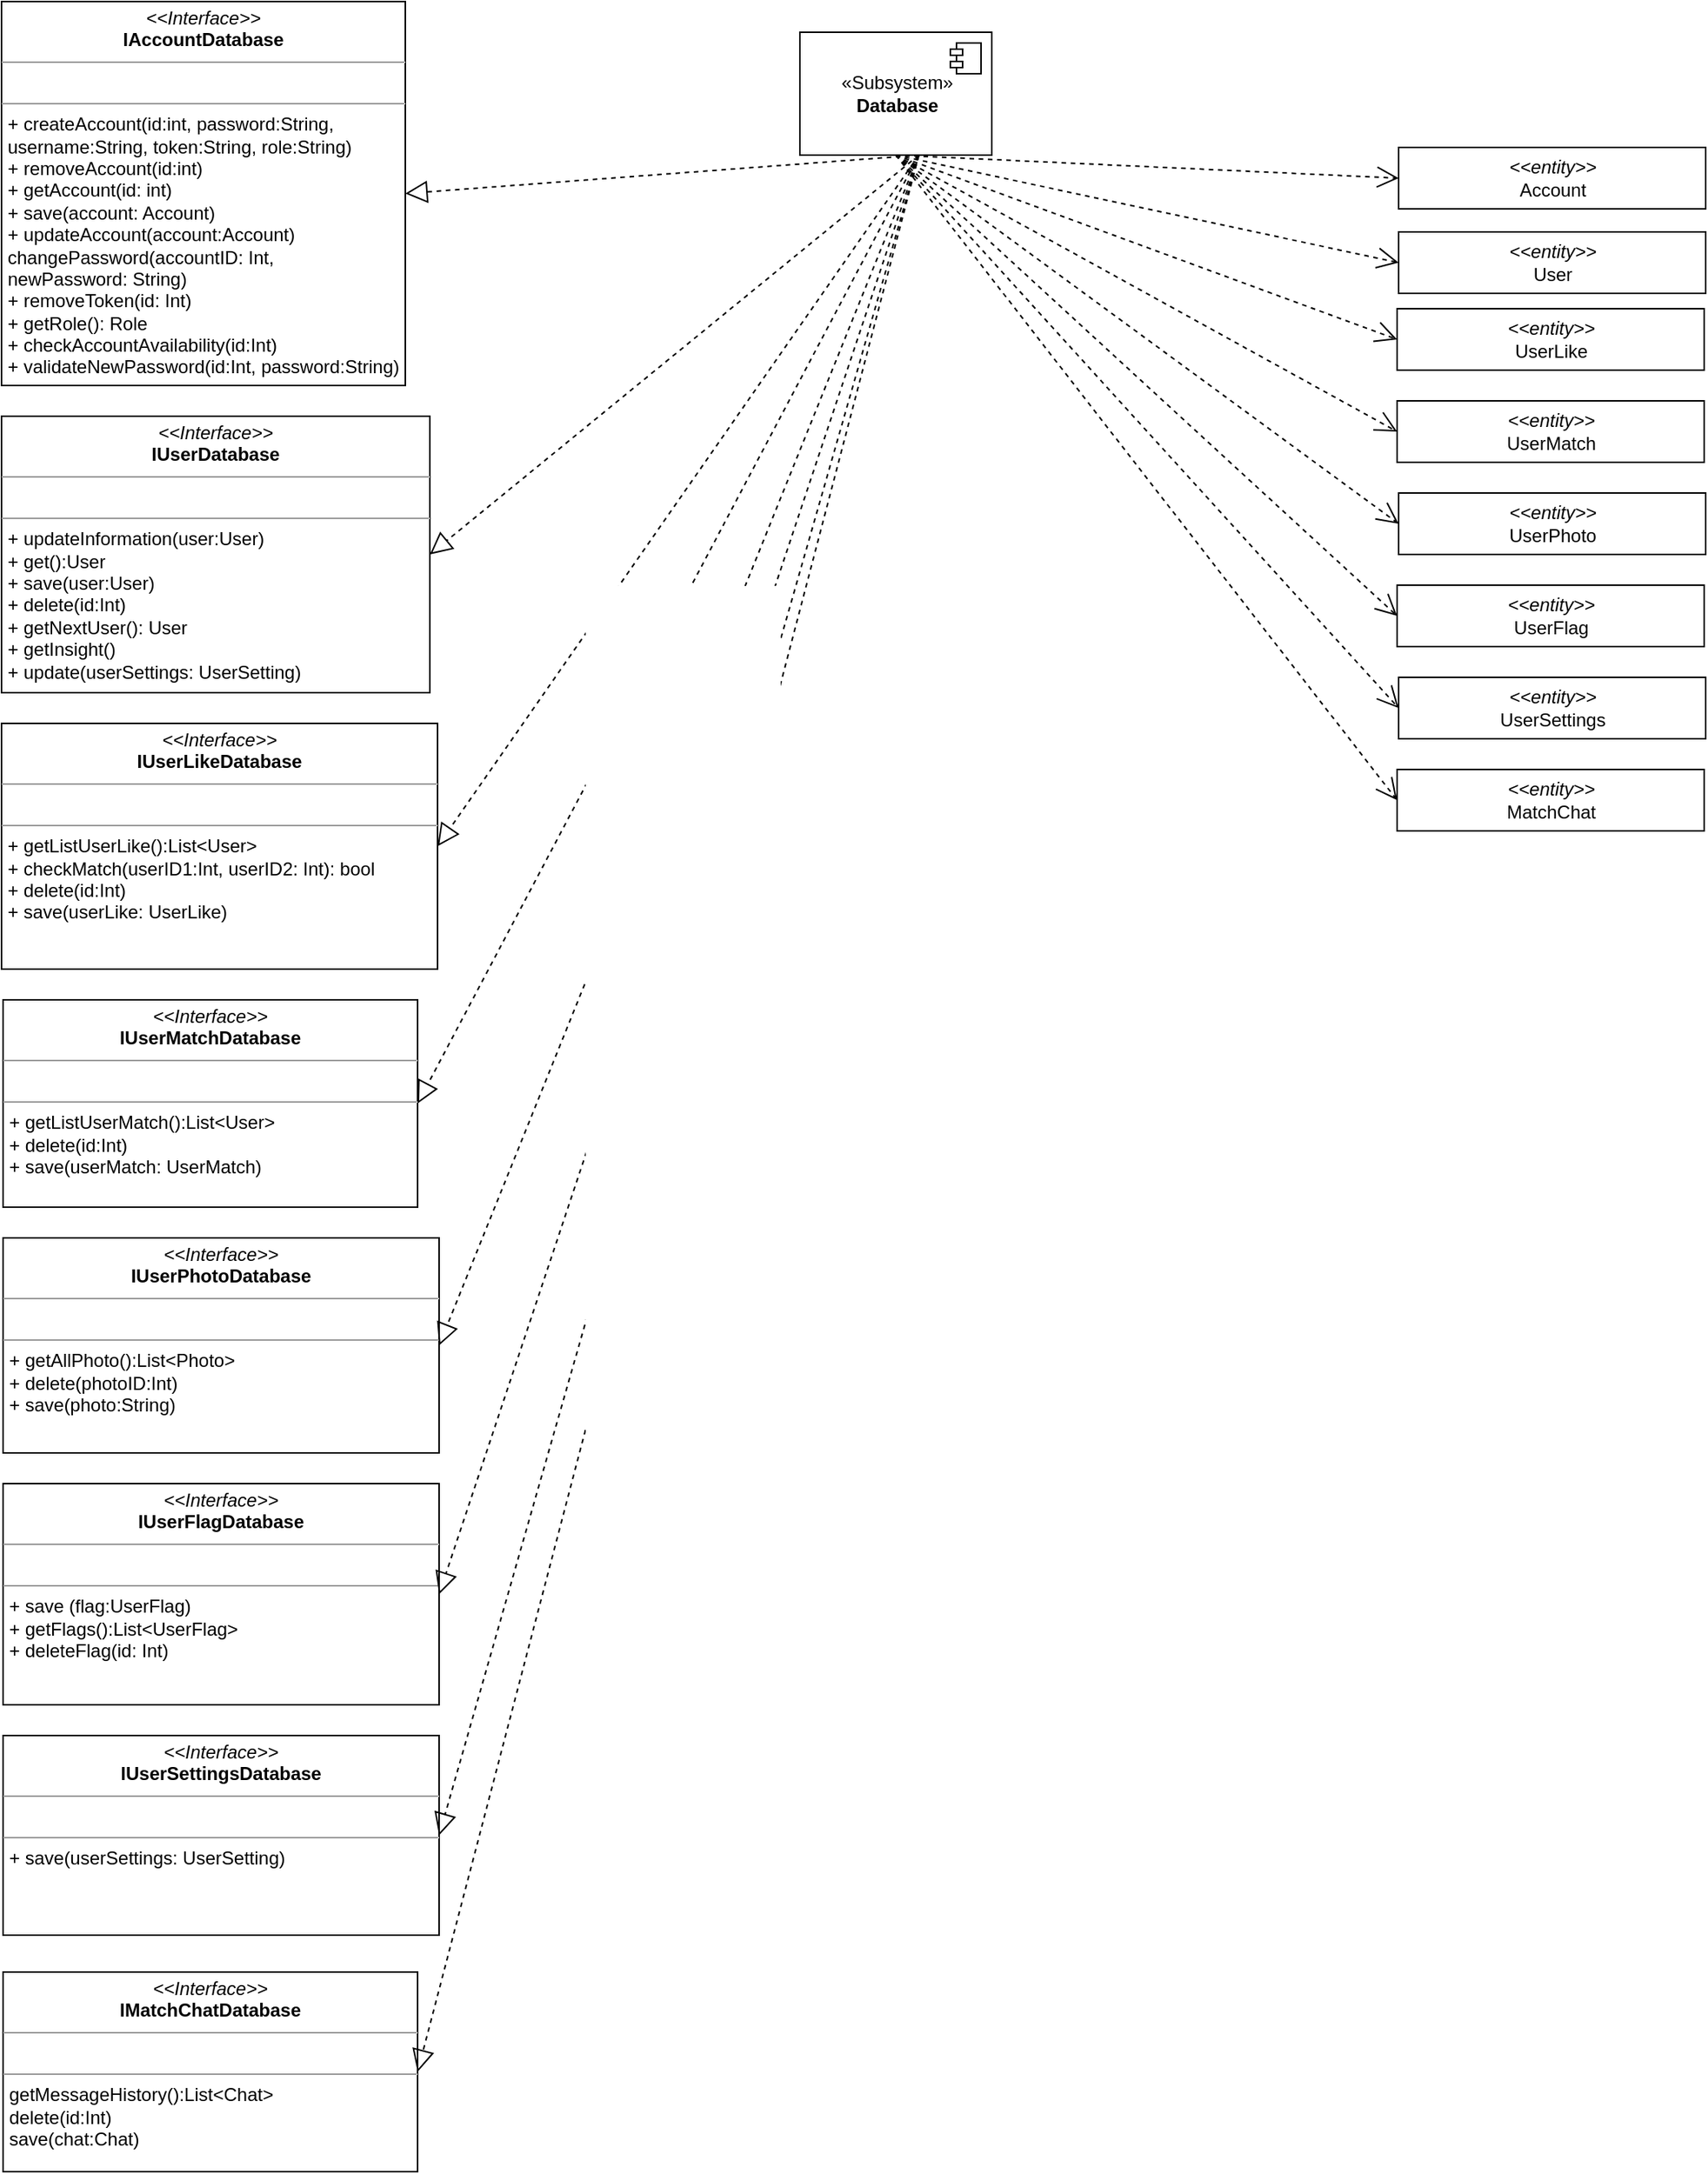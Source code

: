 <mxfile version="12.2.7" type="google" pages="1"><diagram id="g5EhVKfn1zxl6lAgUQTE" name="Page-1"><mxGraphModel dx="972" dy="534" grid="0" gridSize="10" guides="1" tooltips="1" connect="1" arrows="1" fold="1" page="1" pageScale="1" pageWidth="1500" pageHeight="400" math="0" shadow="0"><root><mxCell id="0"/><mxCell id="1" parent="0"/><mxCell id="fpUHSgdq3DvQ2MRlqa-m-2" value="&lt;p style=&quot;margin: 0px ; margin-top: 4px ; text-align: center&quot;&gt;&lt;i&gt;&amp;lt;&amp;lt;Interface&amp;gt;&amp;gt;&lt;/i&gt;&lt;br&gt;&lt;b&gt;IUserDatabase&lt;/b&gt;&lt;/p&gt;&lt;hr size=&quot;1&quot;&gt;&lt;p style=&quot;margin: 0px ; margin-left: 4px&quot;&gt;&lt;br&gt;&lt;/p&gt;&lt;hr size=&quot;1&quot;&gt;&lt;p style=&quot;margin: 0px ; margin-left: 4px&quot;&gt;+ updateInformation(user:User&lt;span&gt;)&lt;/span&gt;&lt;/p&gt;&lt;p style=&quot;margin: 0px ; margin-left: 4px&quot;&gt;&lt;span&gt;+ get():User&lt;/span&gt;&lt;/p&gt;&lt;p style=&quot;margin: 0px ; margin-left: 4px&quot;&gt;&lt;span&gt;+ save(user:User)&lt;/span&gt;&lt;/p&gt;&lt;p style=&quot;margin: 0px ; margin-left: 4px&quot;&gt;&lt;span&gt;+ delete(id:Int)&lt;/span&gt;&lt;/p&gt;&lt;p style=&quot;margin: 0px ; margin-left: 4px&quot;&gt;&lt;span&gt;+ getNextUser(): User&lt;/span&gt;&lt;/p&gt;&lt;p style=&quot;margin: 0px ; margin-left: 4px&quot;&gt;&lt;span&gt;+ getInsight()&lt;/span&gt;&lt;/p&gt;&lt;p style=&quot;margin: 0px ; margin-left: 4px&quot;&gt;+ update(userSettings: UserSetting)&lt;span&gt;&lt;br&gt;&lt;/span&gt;&lt;/p&gt;" style="verticalAlign=top;align=left;overflow=fill;fontSize=12;fontFamily=Helvetica;html=1;" parent="1" vertex="1"><mxGeometry x="680" y="270" width="279" height="180" as="geometry"/></mxCell><mxCell id="fpUHSgdq3DvQ2MRlqa-m-4" value="&lt;p style=&quot;margin: 0px ; margin-top: 4px ; text-align: center&quot;&gt;&lt;i&gt;&amp;lt;&amp;lt;Interface&amp;gt;&amp;gt;&lt;/i&gt;&lt;br&gt;&lt;b&gt;IUserSettingsDatabase&lt;/b&gt;&lt;/p&gt;&lt;hr size=&quot;1&quot;&gt;&lt;p style=&quot;margin: 0px ; margin-left: 4px&quot;&gt;&lt;br&gt;&lt;/p&gt;&lt;hr size=&quot;1&quot;&gt;&lt;p style=&quot;margin: 0px ; margin-left: 4px&quot;&gt;&lt;span&gt;+ save(userSettings: UserSetting&lt;/span&gt;&lt;span&gt;)&lt;/span&gt;&lt;/p&gt;" style="verticalAlign=top;align=left;overflow=fill;fontSize=12;fontFamily=Helvetica;html=1;" parent="1" vertex="1"><mxGeometry x="681" y="1129" width="284" height="130" as="geometry"/></mxCell><mxCell id="fpUHSgdq3DvQ2MRlqa-m-8" value="&lt;p style=&quot;margin: 0px ; margin-top: 4px ; text-align: center&quot;&gt;&lt;i&gt;&amp;lt;&amp;lt;Interface&amp;gt;&amp;gt;&lt;/i&gt;&lt;br&gt;&lt;b&gt;IUserFlagDatabase&lt;/b&gt;&lt;/p&gt;&lt;hr size=&quot;1&quot;&gt;&lt;p style=&quot;margin: 0px ; margin-left: 4px&quot;&gt;&lt;br&gt;&lt;/p&gt;&lt;hr size=&quot;1&quot;&gt;&lt;p style=&quot;margin: 0px ; margin-left: 4px&quot;&gt;+ save (flag:UserFlag&lt;span&gt;)&lt;/span&gt;&lt;/p&gt;&lt;p style=&quot;margin: 0px ; margin-left: 4px&quot;&gt;+ getFlags():List&amp;lt;UserFlag&amp;gt;&lt;/p&gt;&lt;p style=&quot;margin: 0px ; margin-left: 4px&quot;&gt;+ deleteFlag(id: Int&lt;span&gt;)&lt;/span&gt;&lt;/p&gt;" style="verticalAlign=top;align=left;overflow=fill;fontSize=12;fontFamily=Helvetica;html=1;" parent="1" vertex="1"><mxGeometry x="681" y="965" width="284" height="144" as="geometry"/></mxCell><mxCell id="ceQ6gAb8MXaXmWXhGHTg-1" value="&lt;p style=&quot;margin: 0px ; margin-top: 4px ; text-align: center&quot;&gt;&lt;i&gt;&amp;lt;&amp;lt;Interface&amp;gt;&amp;gt;&lt;/i&gt;&lt;br&gt;&lt;b&gt;IUserLikeDatabase&lt;/b&gt;&lt;/p&gt;&lt;hr size=&quot;1&quot;&gt;&lt;p style=&quot;margin: 0px ; margin-left: 4px&quot;&gt;&lt;br&gt;&lt;/p&gt;&lt;hr size=&quot;1&quot;&gt;&lt;p style=&quot;margin: 0px ; margin-left: 4px&quot;&gt;+ getListUserLike(&lt;span&gt;):List&amp;lt;User&amp;gt;&lt;/span&gt;&lt;/p&gt;&lt;p style=&quot;margin: 0px ; margin-left: 4px&quot;&gt;&lt;span&gt;+ checkMatch(userID1:Int, userID2: Int): bool&lt;/span&gt;&lt;/p&gt;&lt;p style=&quot;margin: 0px ; margin-left: 4px&quot;&gt;&lt;span&gt;+ delete(id:Int)&lt;/span&gt;&lt;/p&gt;&lt;p style=&quot;margin: 0px ; margin-left: 4px&quot;&gt;&lt;span&gt;+ save(userLike: UserLike)&lt;/span&gt;&lt;/p&gt;" style="verticalAlign=top;align=left;overflow=fill;fontSize=12;fontFamily=Helvetica;html=1;" parent="1" vertex="1"><mxGeometry x="680" y="470" width="284" height="160" as="geometry"/></mxCell><mxCell id="ceQ6gAb8MXaXmWXhGHTg-3" value="&lt;p style=&quot;margin: 0px ; margin-top: 4px ; text-align: center&quot;&gt;&lt;i&gt;&amp;lt;&amp;lt;Interface&amp;gt;&amp;gt;&lt;/i&gt;&lt;br&gt;&lt;b&gt;IUserMatchDatabase&lt;/b&gt;&lt;/p&gt;&lt;hr size=&quot;1&quot;&gt;&lt;p style=&quot;margin: 0px ; margin-left: 4px&quot;&gt;&lt;br&gt;&lt;/p&gt;&lt;hr size=&quot;1&quot;&gt;&lt;p style=&quot;margin: 0px ; margin-left: 4px&quot;&gt;+ getListUserMatch(&lt;span&gt;):List&amp;lt;User&amp;gt;&lt;/span&gt;&lt;/p&gt;&lt;p style=&quot;margin: 0px ; margin-left: 4px&quot;&gt;&lt;span&gt;+ delete(id:Int)&lt;/span&gt;&lt;br&gt;&lt;/p&gt;&lt;p style=&quot;margin: 0px ; margin-left: 4px&quot;&gt;&lt;span&gt;+ save(userMatch: UserMatch)&lt;/span&gt;&lt;/p&gt;" style="verticalAlign=top;align=left;overflow=fill;fontSize=12;fontFamily=Helvetica;html=1;" parent="1" vertex="1"><mxGeometry x="681" y="650" width="270" height="135" as="geometry"/></mxCell><mxCell id="ceQ6gAb8MXaXmWXhGHTg-4" value="&lt;p style=&quot;margin: 0px ; margin-top: 4px ; text-align: center&quot;&gt;&lt;i&gt;&amp;lt;&amp;lt;Interface&amp;gt;&amp;gt;&lt;/i&gt;&lt;br&gt;&lt;b&gt;IMatchChatDatabase&lt;/b&gt;&lt;/p&gt;&lt;hr size=&quot;1&quot;&gt;&lt;p style=&quot;margin: 0px ; margin-left: 4px&quot;&gt;&lt;br&gt;&lt;/p&gt;&lt;hr size=&quot;1&quot;&gt;&lt;p style=&quot;margin: 0px ; margin-left: 4px&quot;&gt;getMessageHistory(&lt;span&gt;):List&amp;lt;Chat&amp;gt;&lt;/span&gt;&lt;/p&gt;&lt;p style=&quot;margin: 0px ; margin-left: 4px&quot;&gt;&lt;span&gt;delete(id:Int)&lt;/span&gt;&lt;br&gt;&lt;/p&gt;&lt;p style=&quot;margin: 0px ; margin-left: 4px&quot;&gt;&lt;span&gt;save(chat:Chat)&lt;/span&gt;&lt;/p&gt;&lt;span style=&quot;color: rgba(0 , 0 , 0 , 0) ; font-family: monospace ; font-size: 0px&quot;&gt;%3CmxGraphModel%3E%3Croot%3E%3CmxCell%20id%3D%220%22%2F%3E%3CmxCell%20id%3D%221%22%20parent%3D%220%22%2F%3E%3CmxCell%20id%3D%222%22%20value%3D%22%26lt%3Bp%20style%3D%26quot%3Bmargin%3A%200px%20%3B%20margin-top%3A%204px%20%3B%20text-align%3A%20center%26quot%3B%26gt%3B%26lt%3Bi%26gt%3B%26amp%3Blt%3B%26amp%3Blt%3BInterface%26amp%3Bgt%3B%26amp%3Bgt%3B%26lt%3B%2Fi%26gt%3B%26lt%3Bbr%26gt%3B%26lt%3Bb%26gt%3BIUserMatchDatabase%26lt%3B%2Fb%26gt%3B%26lt%3B%2Fp%26gt%3B%26lt%3Bhr%20size%3D%26quot%3B1%26quot%3B%26gt%3B%26lt%3Bp%20style%3D%26quot%3Bmargin%3A%200px%20%3B%20margin-left%3A%204px%26quot%3B%26gt%3B%26lt%3Bbr%26gt%3B%26lt%3B%2Fp%26gt%3B%26lt%3Bhr%20size%3D%26quot%3B1%26quot%3B%26gt%3B%26lt%3Bp%20style%3D%26quot%3Bmargin%3A%200px%20%3B%20margin-left%3A%204px%26quot%3B%26gt%3BgetListUserMatch(%26lt%3Bspan%26gt%3B)%3AList%26amp%3Blt%3BUser%26amp%3Bgt%3B%26lt%3B%2Fspan%26gt%3B%26lt%3B%2Fp%26gt%3B%26lt%3Bp%20style%3D%26quot%3Bmargin%3A%200px%20%3B%20margin-left%3A%204px%26quot%3B%26gt%3B%26lt%3Bspan%26gt%3Bdelete(id%3AInt)%26lt%3B%2Fspan%26gt%3B%26lt%3Bbr%26gt%3B%26lt%3B%2Fp%26gt%3B%26lt%3Bp%20style%3D%26quot%3Bmargin%3A%200px%20%3B%20margin-left%3A%204px%26quot%3B%26gt%3B%26lt%3Bspan%26gt%3B%26lt%3Bbr%26gt%3B%26lt%3B%2Fspan%26gt%3B%26lt%3B%2Fp%26gt%3B%22%20style%3D%22verticalAlign%3Dtop%3Balign%3Dleft%3Boverflow%3Dfill%3BfontSize%3D12%3BfontFamily%3DHelvetica%3Bhtml%3D1%3B%22%20vertex%3D%221%22%20parent%3D%221%22%3E%3CmxGeometry%20x%3D%22880%22%20y%3D%22520%22%20width%3D%22270%22%20height%3D%22180%22%20as%3D%22geometry%22%2F%3E%3C%2FmxCell%3E%3C%2Froot%3E%3C%2FmxGraphModel%3E&lt;/span&gt;&lt;p style=&quot;margin: 0px ; margin-left: 4px&quot;&gt;&lt;span&gt;&lt;br&gt;&lt;/span&gt;&lt;/p&gt;" style="verticalAlign=top;align=left;overflow=fill;fontSize=12;fontFamily=Helvetica;html=1;" parent="1" vertex="1"><mxGeometry x="681" y="1283" width="270" height="130" as="geometry"/></mxCell><mxCell id="ceQ6gAb8MXaXmWXhGHTg-5" value="&lt;p style=&quot;margin: 0px ; margin-top: 4px ; text-align: center&quot;&gt;&lt;i&gt;&amp;lt;&amp;lt;Interface&amp;gt;&amp;gt;&lt;/i&gt;&lt;br&gt;&lt;b&gt;IUserPhotoDatabase&lt;/b&gt;&lt;/p&gt;&lt;hr size=&quot;1&quot;&gt;&lt;p style=&quot;margin: 0px ; margin-left: 4px&quot;&gt;&lt;br&gt;&lt;/p&gt;&lt;hr size=&quot;1&quot;&gt;&lt;p style=&quot;margin: 0px ; margin-left: 4px&quot;&gt;+ getAllPhoto(&lt;span&gt;):List&amp;lt;Photo&amp;gt;&lt;/span&gt;&lt;/p&gt;&lt;p style=&quot;margin: 0px ; margin-left: 4px&quot;&gt;&lt;span&gt;+ delete(photoID:Int)&lt;/span&gt;&lt;br&gt;&lt;/p&gt;&lt;p style=&quot;margin: 0px ; margin-left: 4px&quot;&gt;&lt;span&gt;+ save(photo:String)&lt;/span&gt;&lt;/p&gt;&lt;p style=&quot;margin: 0px ; margin-left: 4px&quot;&gt;&lt;span&gt;&lt;br&gt;&lt;/span&gt;&lt;/p&gt;" style="verticalAlign=top;align=left;overflow=fill;fontSize=12;fontFamily=Helvetica;html=1;" parent="1" vertex="1"><mxGeometry x="681" y="805" width="284" height="140" as="geometry"/></mxCell><mxCell id="bhpCRiSX4xkrEQwd0ycV-1" value="&lt;p style=&quot;margin: 0px ; margin-top: 4px ; text-align: center&quot;&gt;&lt;i&gt;&amp;lt;&amp;lt;Interface&amp;gt;&amp;gt;&lt;/i&gt;&lt;br&gt;&lt;b&gt;IAccountDatabase&lt;/b&gt;&lt;/p&gt;&lt;hr size=&quot;1&quot;&gt;&lt;p style=&quot;margin: 0px ; margin-left: 4px&quot;&gt;&lt;br&gt;&lt;/p&gt;&lt;hr size=&quot;1&quot;&gt;&lt;p style=&quot;margin: 0px ; margin-left: 4px&quot;&gt;+ createAccount(id:int, password:String,&lt;/p&gt;&lt;p style=&quot;margin: 0px ; margin-left: 4px&quot;&gt;&lt;span&gt;username:String, token:String,&amp;nbsp;&lt;/span&gt;&lt;span&gt;role:String)&lt;/span&gt;&lt;/p&gt;&lt;p style=&quot;margin: 0px ; margin-left: 4px&quot;&gt;+ removeAccount(id:int)&lt;/p&gt;&lt;p style=&quot;margin: 0px ; margin-left: 4px&quot;&gt;+ getAccount(id: int)&lt;/p&gt;&lt;p style=&quot;margin: 0px ; margin-left: 4px&quot;&gt;+ save(account: Account)&lt;/p&gt;&lt;p style=&quot;margin: 0px ; margin-left: 4px&quot;&gt;+ updateAccount(account:Account)&lt;/p&gt;&lt;p style=&quot;margin: 0px ; margin-left: 4px&quot;&gt;changePassword(accountID: Int,&lt;br&gt;newPassword: String)&lt;/p&gt;&lt;p style=&quot;margin: 0px ; margin-left: 4px&quot;&gt;+ removeToken(id: Int)&lt;/p&gt;&lt;p style=&quot;margin: 0px ; margin-left: 4px&quot;&gt;+ getRole(): Role&lt;/p&gt;&lt;p style=&quot;margin: 0px ; margin-left: 4px&quot;&gt;+ checkAccountAvailability(id:Int)&lt;/p&gt;&lt;p style=&quot;margin: 0px ; margin-left: 4px&quot;&gt;+ validateNewPassword(id:Int, password:String)&lt;/p&gt;" style="verticalAlign=top;align=left;overflow=fill;fontSize=12;fontFamily=Helvetica;html=1;" parent="1" vertex="1"><mxGeometry x="680" width="263" height="250" as="geometry"/></mxCell><mxCell id="ceQ6gAb8MXaXmWXhGHTg-14" value="«Subsystem»&lt;br&gt;&lt;b&gt;Database&lt;/b&gt;" style="html=1;" parent="1" vertex="1"><mxGeometry x="1200" y="20" width="125" height="80" as="geometry"/></mxCell><mxCell id="ceQ6gAb8MXaXmWXhGHTg-15" value="" style="shape=component;jettyWidth=8;jettyHeight=4;" parent="ceQ6gAb8MXaXmWXhGHTg-14" vertex="1"><mxGeometry x="1" width="20" height="20" relative="1" as="geometry"><mxPoint x="-27" y="7" as="offset"/></mxGeometry></mxCell><mxCell id="ceQ6gAb8MXaXmWXhGHTg-32" value="" style="endArrow=open;dashed=1;endFill=0;endSize=12;html=1;entryX=0;entryY=0.5;entryDx=0;entryDy=0;exitX=0.5;exitY=1;exitDx=0;exitDy=0;" parent="1" source="ceQ6gAb8MXaXmWXhGHTg-14" target="ceQ6gAb8MXaXmWXhGHTg-19" edge="1"><mxGeometry width="160" relative="1" as="geometry"><mxPoint x="1290" y="35" as="sourcePoint"/><mxPoint x="1190" y="235" as="targetPoint"/></mxGeometry></mxCell><mxCell id="ceQ6gAb8MXaXmWXhGHTg-34" value="" style="endArrow=open;dashed=1;endFill=0;endSize=12;html=1;entryX=0;entryY=0.5;entryDx=0;entryDy=0;exitX=0.5;exitY=1;exitDx=0;exitDy=0;" parent="1" source="ceQ6gAb8MXaXmWXhGHTg-14" target="ceQ6gAb8MXaXmWXhGHTg-20" edge="1"><mxGeometry width="160" relative="1" as="geometry"><mxPoint x="1290" y="35" as="sourcePoint"/><mxPoint x="1610" y="135" as="targetPoint"/></mxGeometry></mxCell><mxCell id="ceQ6gAb8MXaXmWXhGHTg-35" value="" style="endArrow=open;dashed=1;endFill=0;endSize=12;html=1;entryX=0;entryY=0.5;entryDx=0;entryDy=0;exitX=0.5;exitY=1;exitDx=0;exitDy=0;" parent="1" source="ceQ6gAb8MXaXmWXhGHTg-14" target="ceQ6gAb8MXaXmWXhGHTg-22" edge="1"><mxGeometry width="160" relative="1" as="geometry"><mxPoint x="1320" y="65" as="sourcePoint"/><mxPoint x="1620" y="145" as="targetPoint"/></mxGeometry></mxCell><mxCell id="ceQ6gAb8MXaXmWXhGHTg-36" value="" style="endArrow=open;dashed=1;endFill=0;endSize=12;html=1;entryX=0;entryY=0.5;entryDx=0;entryDy=0;exitX=0.5;exitY=1;exitDx=0;exitDy=0;" parent="1" source="ceQ6gAb8MXaXmWXhGHTg-14" target="ceQ6gAb8MXaXmWXhGHTg-23" edge="1"><mxGeometry width="160" relative="1" as="geometry"><mxPoint x="1330" y="75" as="sourcePoint"/><mxPoint x="1630" y="155" as="targetPoint"/></mxGeometry></mxCell><mxCell id="ceQ6gAb8MXaXmWXhGHTg-37" value="" style="endArrow=open;dashed=1;endFill=0;endSize=12;html=1;entryX=0;entryY=0.5;entryDx=0;entryDy=0;exitX=0.5;exitY=1;exitDx=0;exitDy=0;" parent="1" source="ceQ6gAb8MXaXmWXhGHTg-14" target="ceQ6gAb8MXaXmWXhGHTg-24" edge="1"><mxGeometry width="160" relative="1" as="geometry"><mxPoint x="1340" y="85" as="sourcePoint"/><mxPoint x="1640" y="165" as="targetPoint"/></mxGeometry></mxCell><mxCell id="ceQ6gAb8MXaXmWXhGHTg-39" value="" style="endArrow=open;dashed=1;endFill=0;endSize=12;html=1;entryX=0;entryY=0.5;entryDx=0;entryDy=0;exitX=0.5;exitY=1;exitDx=0;exitDy=0;" parent="1" source="ceQ6gAb8MXaXmWXhGHTg-14" target="ceQ6gAb8MXaXmWXhGHTg-26" edge="1"><mxGeometry width="160" relative="1" as="geometry"><mxPoint x="1360" y="105" as="sourcePoint"/><mxPoint x="1660" y="185" as="targetPoint"/></mxGeometry></mxCell><mxCell id="ceQ6gAb8MXaXmWXhGHTg-40" value="" style="endArrow=open;dashed=1;endFill=0;endSize=12;html=1;entryX=0;entryY=0.5;entryDx=0;entryDy=0;exitX=0.5;exitY=1;exitDx=0;exitDy=0;" parent="1" source="ceQ6gAb8MXaXmWXhGHTg-14" target="ceQ6gAb8MXaXmWXhGHTg-27" edge="1"><mxGeometry width="160" relative="1" as="geometry"><mxPoint x="1370" y="115" as="sourcePoint"/><mxPoint x="1670" y="195" as="targetPoint"/></mxGeometry></mxCell><mxCell id="ceQ6gAb8MXaXmWXhGHTg-42" value="" style="endArrow=open;dashed=1;endFill=0;endSize=12;html=1;entryX=0;entryY=0.5;entryDx=0;entryDy=0;exitX=0.5;exitY=1;exitDx=0;exitDy=0;" parent="1" source="ceQ6gAb8MXaXmWXhGHTg-14" target="ceQ6gAb8MXaXmWXhGHTg-29" edge="1"><mxGeometry width="160" relative="1" as="geometry"><mxPoint x="1240" y="425" as="sourcePoint"/><mxPoint x="1540" y="505" as="targetPoint"/></mxGeometry></mxCell><mxCell id="ceQ6gAb8MXaXmWXhGHTg-19" value="&lt;i&gt;&amp;lt;&amp;lt;entity&amp;gt;&amp;gt;&lt;br&gt;&lt;/i&gt;Account" style="html=1;" parent="1" vertex="1"><mxGeometry x="1590" y="95" width="200" height="40" as="geometry"/></mxCell><mxCell id="ceQ6gAb8MXaXmWXhGHTg-20" value="&lt;i&gt;&amp;lt;&amp;lt;entity&amp;gt;&amp;gt;&lt;br&gt;&lt;/i&gt;User" style="html=1;" parent="1" vertex="1"><mxGeometry x="1590" y="150" width="200" height="40" as="geometry"/></mxCell><mxCell id="ceQ6gAb8MXaXmWXhGHTg-22" value="&lt;i&gt;&amp;lt;&amp;lt;entity&amp;gt;&amp;gt;&lt;br&gt;&lt;/i&gt;UserLike" style="html=1;" parent="1" vertex="1"><mxGeometry x="1589" y="200" width="200" height="40" as="geometry"/></mxCell><mxCell id="ceQ6gAb8MXaXmWXhGHTg-23" value="&lt;i&gt;&amp;lt;&amp;lt;entity&amp;gt;&amp;gt;&lt;br&gt;&lt;/i&gt;UserMatch" style="html=1;" parent="1" vertex="1"><mxGeometry x="1589" y="260" width="200" height="40" as="geometry"/></mxCell><mxCell id="ceQ6gAb8MXaXmWXhGHTg-24" value="&lt;i&gt;&amp;lt;&amp;lt;entity&amp;gt;&amp;gt;&lt;br&gt;&lt;/i&gt;UserPhoto" style="html=1;" parent="1" vertex="1"><mxGeometry x="1590" y="320" width="200" height="40" as="geometry"/></mxCell><mxCell id="ceQ6gAb8MXaXmWXhGHTg-26" value="&lt;i&gt;&amp;lt;&amp;lt;entity&amp;gt;&amp;gt;&lt;br&gt;&lt;/i&gt;UserFlag" style="html=1;" parent="1" vertex="1"><mxGeometry x="1589" y="380" width="200" height="40" as="geometry"/></mxCell><mxCell id="ceQ6gAb8MXaXmWXhGHTg-27" value="&lt;i&gt;&amp;lt;&amp;lt;entity&amp;gt;&amp;gt;&lt;br&gt;&lt;/i&gt;UserSettings" style="html=1;" parent="1" vertex="1"><mxGeometry x="1590" y="440" width="200" height="40" as="geometry"/></mxCell><mxCell id="ceQ6gAb8MXaXmWXhGHTg-29" value="&lt;i&gt;&amp;lt;&amp;lt;entity&amp;gt;&amp;gt;&lt;br&gt;&lt;/i&gt;MatchChat" style="html=1;" parent="1" vertex="1"><mxGeometry x="1589" y="500" width="200" height="40" as="geometry"/></mxCell><mxCell id="ceQ6gAb8MXaXmWXhGHTg-53" value="" style="group" parent="1" vertex="1" connectable="0"><mxGeometry x="1035" y="100" width="242.5" height="360" as="geometry"/></mxCell><mxCell id="ceQ6gAb8MXaXmWXhGHTg-45" value="" style="endArrow=block;dashed=1;endFill=0;endSize=12;html=1;entryX=1;entryY=0.5;entryDx=0;entryDy=0;exitX=0.5;exitY=1;exitDx=0;exitDy=0;" parent="ceQ6gAb8MXaXmWXhGHTg-53" target="fpUHSgdq3DvQ2MRlqa-m-2" edge="1"><mxGeometry width="160" relative="1" as="geometry"><mxPoint x="242.5" as="sourcePoint"/><mxPoint y="60" as="targetPoint"/></mxGeometry></mxCell><mxCell id="ceQ6gAb8MXaXmWXhGHTg-46" value="" style="endArrow=block;dashed=1;endFill=0;endSize=12;html=1;entryX=1;entryY=0.5;entryDx=0;entryDy=0;exitX=0.5;exitY=1;exitDx=0;exitDy=0;" parent="ceQ6gAb8MXaXmWXhGHTg-53" target="ceQ6gAb8MXaXmWXhGHTg-4" edge="1"><mxGeometry width="160" relative="1" as="geometry"><mxPoint x="242.5" as="sourcePoint"/><mxPoint y="110" as="targetPoint"/></mxGeometry></mxCell><mxCell id="ceQ6gAb8MXaXmWXhGHTg-47" value="" style="endArrow=block;dashed=1;endFill=0;endSize=12;html=1;entryX=1;entryY=0.5;entryDx=0;entryDy=0;exitX=0.5;exitY=1;exitDx=0;exitDy=0;" parent="ceQ6gAb8MXaXmWXhGHTg-53" target="bhpCRiSX4xkrEQwd0ycV-1" edge="1"><mxGeometry width="160" relative="1" as="geometry"><mxPoint x="242.5" as="sourcePoint"/><mxPoint y="10" as="targetPoint"/></mxGeometry></mxCell><mxCell id="ceQ6gAb8MXaXmWXhGHTg-48" value="" style="endArrow=block;dashed=1;endFill=0;endSize=12;html=1;exitX=0.5;exitY=1;exitDx=0;exitDy=0;entryX=1;entryY=0.5;entryDx=0;entryDy=0;" parent="ceQ6gAb8MXaXmWXhGHTg-53" target="ceQ6gAb8MXaXmWXhGHTg-3" edge="1"><mxGeometry width="160" relative="1" as="geometry"><mxPoint x="242.5" as="sourcePoint"/><mxPoint x="-5" y="150" as="targetPoint"/></mxGeometry></mxCell><mxCell id="ceQ6gAb8MXaXmWXhGHTg-49" value="" style="endArrow=block;dashed=1;endFill=0;endSize=12;html=1;entryX=1;entryY=0.5;entryDx=0;entryDy=0;exitX=0.5;exitY=1;exitDx=0;exitDy=0;" parent="ceQ6gAb8MXaXmWXhGHTg-53" target="ceQ6gAb8MXaXmWXhGHTg-1" edge="1"><mxGeometry width="160" relative="1" as="geometry"><mxPoint x="242.5" as="sourcePoint"/><mxPoint y="210" as="targetPoint"/></mxGeometry></mxCell><mxCell id="ceQ6gAb8MXaXmWXhGHTg-50" value="" style="endArrow=block;dashed=1;endFill=0;endSize=12;html=1;entryX=1;entryY=0.5;entryDx=0;entryDy=0;exitX=0.5;exitY=1;exitDx=0;exitDy=0;" parent="ceQ6gAb8MXaXmWXhGHTg-53" target="fpUHSgdq3DvQ2MRlqa-m-4" edge="1"><mxGeometry width="160" relative="1" as="geometry"><mxPoint x="242.5" as="sourcePoint"/><mxPoint y="260" as="targetPoint"/></mxGeometry></mxCell><mxCell id="ceQ6gAb8MXaXmWXhGHTg-51" value="" style="endArrow=block;dashed=1;endFill=0;endSize=12;html=1;entryX=1;entryY=0.5;entryDx=0;entryDy=0;exitX=0.5;exitY=1;exitDx=0;exitDy=0;" parent="ceQ6gAb8MXaXmWXhGHTg-53" target="ceQ6gAb8MXaXmWXhGHTg-5" edge="1"><mxGeometry width="160" relative="1" as="geometry"><mxPoint x="242.5" as="sourcePoint"/><mxPoint y="310" as="targetPoint"/></mxGeometry></mxCell><mxCell id="ceQ6gAb8MXaXmWXhGHTg-52" value="" style="endArrow=block;dashed=1;endFill=0;endSize=12;html=1;entryX=1;entryY=0.5;entryDx=0;entryDy=0;exitX=0.5;exitY=1;exitDx=0;exitDy=0;" parent="ceQ6gAb8MXaXmWXhGHTg-53" target="fpUHSgdq3DvQ2MRlqa-m-8" edge="1"><mxGeometry width="160" relative="1" as="geometry"><mxPoint x="242.5" as="sourcePoint"/><mxPoint y="360" as="targetPoint"/></mxGeometry></mxCell></root></mxGraphModel></diagram></mxfile>